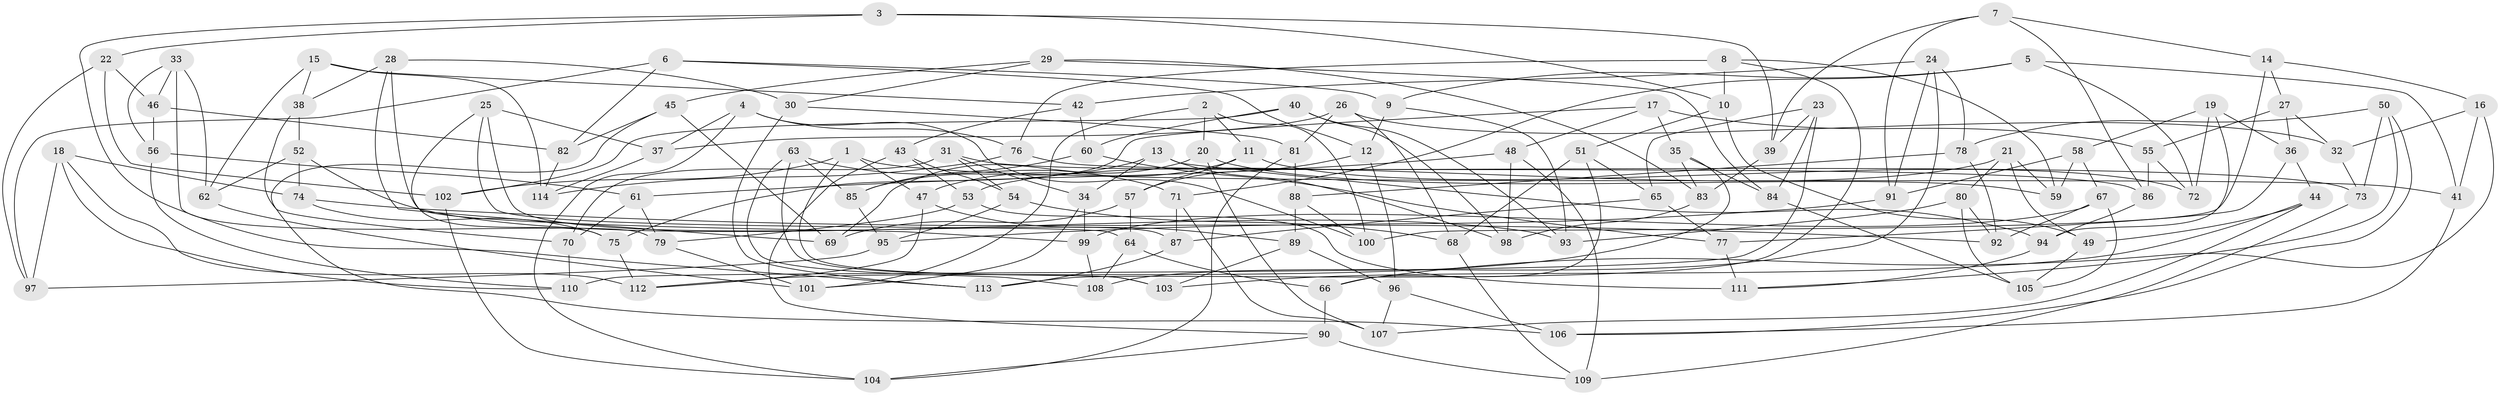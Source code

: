 // coarse degree distribution, {6: 0.5285714285714286, 4: 0.35714285714285715, 5: 0.1, 3: 0.014285714285714285}
// Generated by graph-tools (version 1.1) at 2025/24/03/03/25 07:24:25]
// undirected, 114 vertices, 228 edges
graph export_dot {
graph [start="1"]
  node [color=gray90,style=filled];
  1;
  2;
  3;
  4;
  5;
  6;
  7;
  8;
  9;
  10;
  11;
  12;
  13;
  14;
  15;
  16;
  17;
  18;
  19;
  20;
  21;
  22;
  23;
  24;
  25;
  26;
  27;
  28;
  29;
  30;
  31;
  32;
  33;
  34;
  35;
  36;
  37;
  38;
  39;
  40;
  41;
  42;
  43;
  44;
  45;
  46;
  47;
  48;
  49;
  50;
  51;
  52;
  53;
  54;
  55;
  56;
  57;
  58;
  59;
  60;
  61;
  62;
  63;
  64;
  65;
  66;
  67;
  68;
  69;
  70;
  71;
  72;
  73;
  74;
  75;
  76;
  77;
  78;
  79;
  80;
  81;
  82;
  83;
  84;
  85;
  86;
  87;
  88;
  89;
  90;
  91;
  92;
  93;
  94;
  95;
  96;
  97;
  98;
  99;
  100;
  101;
  102;
  103;
  104;
  105;
  106;
  107;
  108;
  109;
  110;
  111;
  112;
  113;
  114;
  1 -- 102;
  1 -- 41;
  1 -- 47;
  1 -- 103;
  2 -- 100;
  2 -- 11;
  2 -- 101;
  2 -- 20;
  3 -- 22;
  3 -- 113;
  3 -- 39;
  3 -- 10;
  4 -- 76;
  4 -- 104;
  4 -- 37;
  4 -- 100;
  5 -- 72;
  5 -- 9;
  5 -- 41;
  5 -- 71;
  6 -- 82;
  6 -- 97;
  6 -- 12;
  6 -- 9;
  7 -- 91;
  7 -- 14;
  7 -- 39;
  7 -- 86;
  8 -- 59;
  8 -- 76;
  8 -- 10;
  8 -- 113;
  9 -- 12;
  9 -- 93;
  10 -- 49;
  10 -- 51;
  11 -- 57;
  11 -- 47;
  11 -- 72;
  12 -- 96;
  12 -- 57;
  13 -- 98;
  13 -- 94;
  13 -- 85;
  13 -- 34;
  14 -- 27;
  14 -- 16;
  14 -- 100;
  15 -- 62;
  15 -- 38;
  15 -- 42;
  15 -- 114;
  16 -- 32;
  16 -- 66;
  16 -- 41;
  17 -- 48;
  17 -- 35;
  17 -- 75;
  17 -- 55;
  18 -- 110;
  18 -- 74;
  18 -- 97;
  18 -- 112;
  19 -- 36;
  19 -- 72;
  19 -- 58;
  19 -- 94;
  20 -- 69;
  20 -- 107;
  20 -- 59;
  21 -- 80;
  21 -- 49;
  21 -- 53;
  21 -- 59;
  22 -- 102;
  22 -- 97;
  22 -- 46;
  23 -- 84;
  23 -- 65;
  23 -- 39;
  23 -- 110;
  24 -- 42;
  24 -- 78;
  24 -- 91;
  24 -- 108;
  25 -- 37;
  25 -- 75;
  25 -- 64;
  25 -- 87;
  26 -- 37;
  26 -- 81;
  26 -- 32;
  26 -- 68;
  27 -- 36;
  27 -- 55;
  27 -- 32;
  28 -- 30;
  28 -- 38;
  28 -- 99;
  28 -- 69;
  29 -- 84;
  29 -- 83;
  29 -- 30;
  29 -- 45;
  30 -- 113;
  30 -- 81;
  31 -- 54;
  31 -- 70;
  31 -- 73;
  31 -- 34;
  32 -- 73;
  33 -- 79;
  33 -- 62;
  33 -- 46;
  33 -- 56;
  34 -- 101;
  34 -- 99;
  35 -- 84;
  35 -- 83;
  35 -- 112;
  36 -- 44;
  36 -- 77;
  37 -- 114;
  38 -- 52;
  38 -- 70;
  39 -- 83;
  40 -- 60;
  40 -- 93;
  40 -- 102;
  40 -- 98;
  41 -- 106;
  42 -- 43;
  42 -- 60;
  43 -- 54;
  43 -- 90;
  43 -- 53;
  44 -- 103;
  44 -- 107;
  44 -- 49;
  45 -- 82;
  45 -- 106;
  45 -- 69;
  46 -- 56;
  46 -- 82;
  47 -- 89;
  47 -- 112;
  48 -- 61;
  48 -- 109;
  48 -- 98;
  49 -- 105;
  50 -- 106;
  50 -- 111;
  50 -- 73;
  50 -- 78;
  51 -- 68;
  51 -- 66;
  51 -- 65;
  52 -- 62;
  52 -- 74;
  52 -- 93;
  53 -- 79;
  53 -- 111;
  54 -- 68;
  54 -- 95;
  55 -- 72;
  55 -- 86;
  56 -- 61;
  56 -- 110;
  57 -- 69;
  57 -- 64;
  58 -- 67;
  58 -- 91;
  58 -- 59;
  60 -- 77;
  60 -- 85;
  61 -- 70;
  61 -- 79;
  62 -- 101;
  63 -- 71;
  63 -- 103;
  63 -- 108;
  63 -- 85;
  64 -- 108;
  64 -- 66;
  65 -- 87;
  65 -- 77;
  66 -- 90;
  67 -- 99;
  67 -- 92;
  67 -- 105;
  68 -- 109;
  70 -- 110;
  71 -- 107;
  71 -- 87;
  73 -- 109;
  74 -- 75;
  74 -- 92;
  75 -- 112;
  76 -- 114;
  76 -- 86;
  77 -- 111;
  78 -- 92;
  78 -- 88;
  79 -- 101;
  80 -- 105;
  80 -- 92;
  80 -- 93;
  81 -- 88;
  81 -- 104;
  82 -- 114;
  83 -- 98;
  84 -- 105;
  85 -- 95;
  86 -- 94;
  87 -- 113;
  88 -- 89;
  88 -- 100;
  89 -- 96;
  89 -- 103;
  90 -- 104;
  90 -- 109;
  91 -- 95;
  94 -- 111;
  95 -- 97;
  96 -- 106;
  96 -- 107;
  99 -- 108;
  102 -- 104;
}
